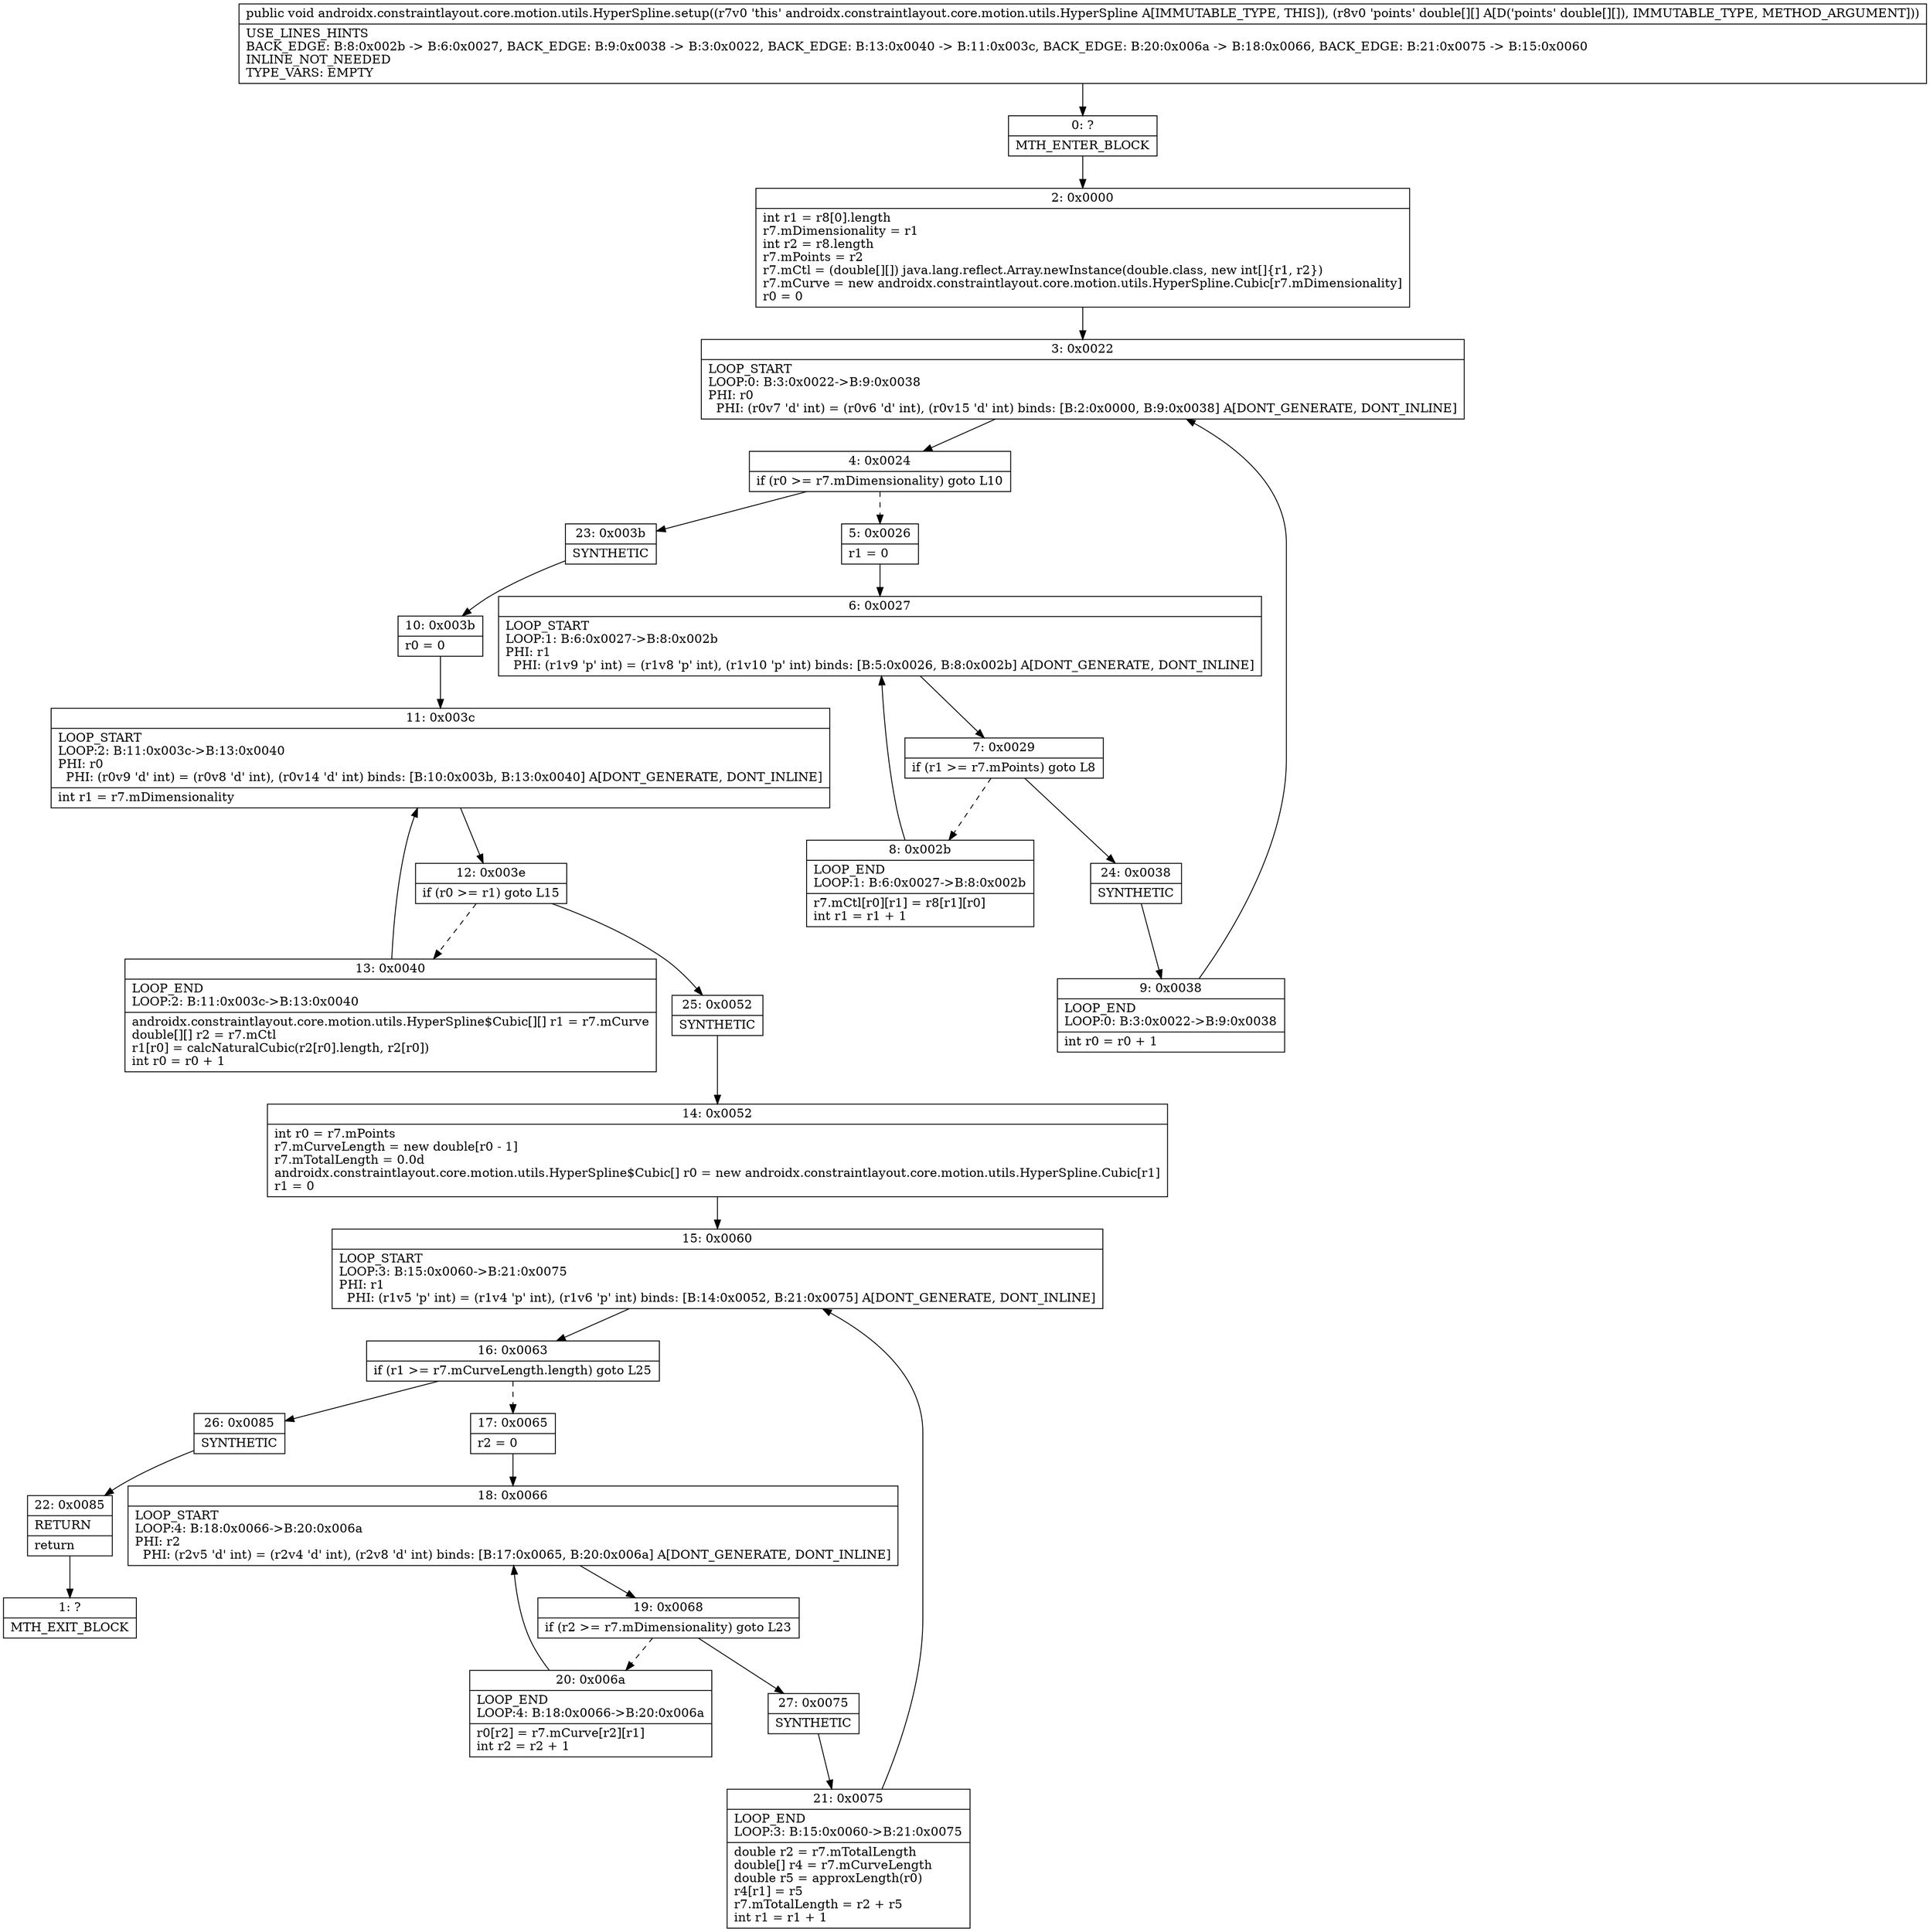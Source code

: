 digraph "CFG forandroidx.constraintlayout.core.motion.utils.HyperSpline.setup([[D)V" {
Node_0 [shape=record,label="{0\:\ ?|MTH_ENTER_BLOCK\l}"];
Node_2 [shape=record,label="{2\:\ 0x0000|int r1 = r8[0].length\lr7.mDimensionality = r1\lint r2 = r8.length\lr7.mPoints = r2\lr7.mCtl = (double[][]) java.lang.reflect.Array.newInstance(double.class, new int[]\{r1, r2\})\lr7.mCurve = new androidx.constraintlayout.core.motion.utils.HyperSpline.Cubic[r7.mDimensionality]\lr0 = 0\l}"];
Node_3 [shape=record,label="{3\:\ 0x0022|LOOP_START\lLOOP:0: B:3:0x0022\-\>B:9:0x0038\lPHI: r0 \l  PHI: (r0v7 'd' int) = (r0v6 'd' int), (r0v15 'd' int) binds: [B:2:0x0000, B:9:0x0038] A[DONT_GENERATE, DONT_INLINE]\l}"];
Node_4 [shape=record,label="{4\:\ 0x0024|if (r0 \>= r7.mDimensionality) goto L10\l}"];
Node_5 [shape=record,label="{5\:\ 0x0026|r1 = 0\l}"];
Node_6 [shape=record,label="{6\:\ 0x0027|LOOP_START\lLOOP:1: B:6:0x0027\-\>B:8:0x002b\lPHI: r1 \l  PHI: (r1v9 'p' int) = (r1v8 'p' int), (r1v10 'p' int) binds: [B:5:0x0026, B:8:0x002b] A[DONT_GENERATE, DONT_INLINE]\l}"];
Node_7 [shape=record,label="{7\:\ 0x0029|if (r1 \>= r7.mPoints) goto L8\l}"];
Node_8 [shape=record,label="{8\:\ 0x002b|LOOP_END\lLOOP:1: B:6:0x0027\-\>B:8:0x002b\l|r7.mCtl[r0][r1] = r8[r1][r0]\lint r1 = r1 + 1\l}"];
Node_24 [shape=record,label="{24\:\ 0x0038|SYNTHETIC\l}"];
Node_9 [shape=record,label="{9\:\ 0x0038|LOOP_END\lLOOP:0: B:3:0x0022\-\>B:9:0x0038\l|int r0 = r0 + 1\l}"];
Node_23 [shape=record,label="{23\:\ 0x003b|SYNTHETIC\l}"];
Node_10 [shape=record,label="{10\:\ 0x003b|r0 = 0\l}"];
Node_11 [shape=record,label="{11\:\ 0x003c|LOOP_START\lLOOP:2: B:11:0x003c\-\>B:13:0x0040\lPHI: r0 \l  PHI: (r0v9 'd' int) = (r0v8 'd' int), (r0v14 'd' int) binds: [B:10:0x003b, B:13:0x0040] A[DONT_GENERATE, DONT_INLINE]\l|int r1 = r7.mDimensionality\l}"];
Node_12 [shape=record,label="{12\:\ 0x003e|if (r0 \>= r1) goto L15\l}"];
Node_13 [shape=record,label="{13\:\ 0x0040|LOOP_END\lLOOP:2: B:11:0x003c\-\>B:13:0x0040\l|androidx.constraintlayout.core.motion.utils.HyperSpline$Cubic[][] r1 = r7.mCurve\ldouble[][] r2 = r7.mCtl\lr1[r0] = calcNaturalCubic(r2[r0].length, r2[r0])\lint r0 = r0 + 1\l}"];
Node_25 [shape=record,label="{25\:\ 0x0052|SYNTHETIC\l}"];
Node_14 [shape=record,label="{14\:\ 0x0052|int r0 = r7.mPoints\lr7.mCurveLength = new double[r0 \- 1]\lr7.mTotalLength = 0.0d\landroidx.constraintlayout.core.motion.utils.HyperSpline$Cubic[] r0 = new androidx.constraintlayout.core.motion.utils.HyperSpline.Cubic[r1]\lr1 = 0\l}"];
Node_15 [shape=record,label="{15\:\ 0x0060|LOOP_START\lLOOP:3: B:15:0x0060\-\>B:21:0x0075\lPHI: r1 \l  PHI: (r1v5 'p' int) = (r1v4 'p' int), (r1v6 'p' int) binds: [B:14:0x0052, B:21:0x0075] A[DONT_GENERATE, DONT_INLINE]\l}"];
Node_16 [shape=record,label="{16\:\ 0x0063|if (r1 \>= r7.mCurveLength.length) goto L25\l}"];
Node_17 [shape=record,label="{17\:\ 0x0065|r2 = 0\l}"];
Node_18 [shape=record,label="{18\:\ 0x0066|LOOP_START\lLOOP:4: B:18:0x0066\-\>B:20:0x006a\lPHI: r2 \l  PHI: (r2v5 'd' int) = (r2v4 'd' int), (r2v8 'd' int) binds: [B:17:0x0065, B:20:0x006a] A[DONT_GENERATE, DONT_INLINE]\l}"];
Node_19 [shape=record,label="{19\:\ 0x0068|if (r2 \>= r7.mDimensionality) goto L23\l}"];
Node_20 [shape=record,label="{20\:\ 0x006a|LOOP_END\lLOOP:4: B:18:0x0066\-\>B:20:0x006a\l|r0[r2] = r7.mCurve[r2][r1]\lint r2 = r2 + 1\l}"];
Node_27 [shape=record,label="{27\:\ 0x0075|SYNTHETIC\l}"];
Node_21 [shape=record,label="{21\:\ 0x0075|LOOP_END\lLOOP:3: B:15:0x0060\-\>B:21:0x0075\l|double r2 = r7.mTotalLength\ldouble[] r4 = r7.mCurveLength\ldouble r5 = approxLength(r0)\lr4[r1] = r5\lr7.mTotalLength = r2 + r5\lint r1 = r1 + 1\l}"];
Node_26 [shape=record,label="{26\:\ 0x0085|SYNTHETIC\l}"];
Node_22 [shape=record,label="{22\:\ 0x0085|RETURN\l|return\l}"];
Node_1 [shape=record,label="{1\:\ ?|MTH_EXIT_BLOCK\l}"];
MethodNode[shape=record,label="{public void androidx.constraintlayout.core.motion.utils.HyperSpline.setup((r7v0 'this' androidx.constraintlayout.core.motion.utils.HyperSpline A[IMMUTABLE_TYPE, THIS]), (r8v0 'points' double[][] A[D('points' double[][]), IMMUTABLE_TYPE, METHOD_ARGUMENT]))  | USE_LINES_HINTS\lBACK_EDGE: B:8:0x002b \-\> B:6:0x0027, BACK_EDGE: B:9:0x0038 \-\> B:3:0x0022, BACK_EDGE: B:13:0x0040 \-\> B:11:0x003c, BACK_EDGE: B:20:0x006a \-\> B:18:0x0066, BACK_EDGE: B:21:0x0075 \-\> B:15:0x0060\lINLINE_NOT_NEEDED\lTYPE_VARS: EMPTY\l}"];
MethodNode -> Node_0;Node_0 -> Node_2;
Node_2 -> Node_3;
Node_3 -> Node_4;
Node_4 -> Node_5[style=dashed];
Node_4 -> Node_23;
Node_5 -> Node_6;
Node_6 -> Node_7;
Node_7 -> Node_8[style=dashed];
Node_7 -> Node_24;
Node_8 -> Node_6;
Node_24 -> Node_9;
Node_9 -> Node_3;
Node_23 -> Node_10;
Node_10 -> Node_11;
Node_11 -> Node_12;
Node_12 -> Node_13[style=dashed];
Node_12 -> Node_25;
Node_13 -> Node_11;
Node_25 -> Node_14;
Node_14 -> Node_15;
Node_15 -> Node_16;
Node_16 -> Node_17[style=dashed];
Node_16 -> Node_26;
Node_17 -> Node_18;
Node_18 -> Node_19;
Node_19 -> Node_20[style=dashed];
Node_19 -> Node_27;
Node_20 -> Node_18;
Node_27 -> Node_21;
Node_21 -> Node_15;
Node_26 -> Node_22;
Node_22 -> Node_1;
}

